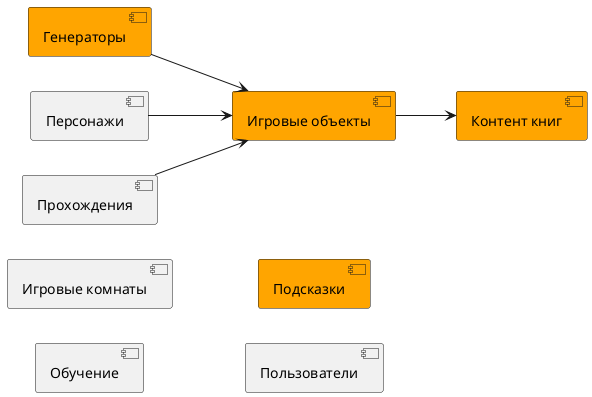 @startuml
left to right direction

[Генераторы] as Generator #orange
[Игровые комнаты] as Room
[Игровые объекты] as Object #orange
[Контент книг] as Content #orange
[Обучение] as Learn
[Персонажи] as Hero
[Подсказки] as Hint #orange
[Пользователи] as User
[Прохождения] as Campaign

Object --> Content
Campaign --> Object
Generator --> Object
Hero --> Object
@enduml
